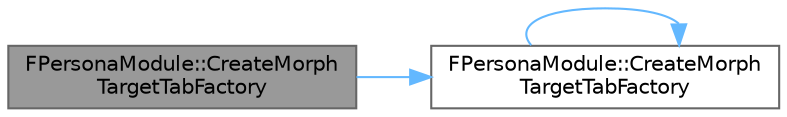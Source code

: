 digraph "FPersonaModule::CreateMorphTargetTabFactory"
{
 // INTERACTIVE_SVG=YES
 // LATEX_PDF_SIZE
  bgcolor="transparent";
  edge [fontname=Helvetica,fontsize=10,labelfontname=Helvetica,labelfontsize=10];
  node [fontname=Helvetica,fontsize=10,shape=box,height=0.2,width=0.4];
  rankdir="LR";
  Node1 [id="Node000001",label="FPersonaModule::CreateMorph\lTargetTabFactory",height=0.2,width=0.4,color="gray40", fillcolor="grey60", style="filled", fontcolor="black",tooltip="Create a tab factory for for previewing morph targets."];
  Node1 -> Node2 [id="edge1_Node000001_Node000002",color="steelblue1",style="solid",tooltip=" "];
  Node2 [id="Node000002",label="FPersonaModule::CreateMorph\lTargetTabFactory",height=0.2,width=0.4,color="grey40", fillcolor="white", style="filled",URL="$d0/d38/classFPersonaModule.html#a640f453c23975c818e83ea56dc983877",tooltip="Create a tab factory for for previewing morph targets."];
  Node2 -> Node2 [id="edge2_Node000002_Node000002",color="steelblue1",style="solid",tooltip=" "];
}
